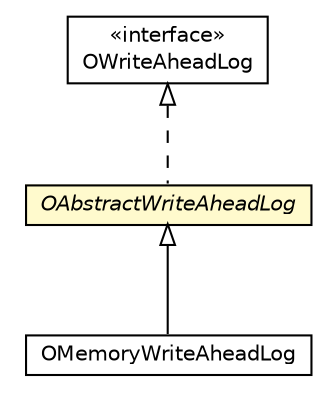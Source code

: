 #!/usr/local/bin/dot
#
# Class diagram 
# Generated by UMLGraph version R5_6-24-gf6e263 (http://www.umlgraph.org/)
#

digraph G {
	edge [fontname="Helvetica",fontsize=10,labelfontname="Helvetica",labelfontsize=10];
	node [fontname="Helvetica",fontsize=10,shape=plaintext];
	nodesep=0.25;
	ranksep=0.5;
	// com.orientechnologies.orient.core.storage.impl.local.paginated.wal.OMemoryWriteAheadLog
	c1246243 [label=<<table title="com.orientechnologies.orient.core.storage.impl.local.paginated.wal.OMemoryWriteAheadLog" border="0" cellborder="1" cellspacing="0" cellpadding="2" port="p" href="./OMemoryWriteAheadLog.html">
		<tr><td><table border="0" cellspacing="0" cellpadding="1">
<tr><td align="center" balign="center"> OMemoryWriteAheadLog </td></tr>
		</table></td></tr>
		</table>>, URL="./OMemoryWriteAheadLog.html", fontname="Helvetica", fontcolor="black", fontsize=10.0];
	// com.orientechnologies.orient.core.storage.impl.local.paginated.wal.OAbstractWriteAheadLog
	c1246249 [label=<<table title="com.orientechnologies.orient.core.storage.impl.local.paginated.wal.OAbstractWriteAheadLog" border="0" cellborder="1" cellspacing="0" cellpadding="2" port="p" bgcolor="lemonChiffon" href="./OAbstractWriteAheadLog.html">
		<tr><td><table border="0" cellspacing="0" cellpadding="1">
<tr><td align="center" balign="center"><font face="Helvetica-Oblique"> OAbstractWriteAheadLog </font></td></tr>
		</table></td></tr>
		</table>>, URL="./OAbstractWriteAheadLog.html", fontname="Helvetica", fontcolor="black", fontsize=10.0];
	// com.orientechnologies.orient.core.storage.impl.local.paginated.wal.OWriteAheadLog
	c1246263 [label=<<table title="com.orientechnologies.orient.core.storage.impl.local.paginated.wal.OWriteAheadLog" border="0" cellborder="1" cellspacing="0" cellpadding="2" port="p" href="./OWriteAheadLog.html">
		<tr><td><table border="0" cellspacing="0" cellpadding="1">
<tr><td align="center" balign="center"> &#171;interface&#187; </td></tr>
<tr><td align="center" balign="center"> OWriteAheadLog </td></tr>
		</table></td></tr>
		</table>>, URL="./OWriteAheadLog.html", fontname="Helvetica", fontcolor="black", fontsize=10.0];
	//com.orientechnologies.orient.core.storage.impl.local.paginated.wal.OMemoryWriteAheadLog extends com.orientechnologies.orient.core.storage.impl.local.paginated.wal.OAbstractWriteAheadLog
	c1246249:p -> c1246243:p [dir=back,arrowtail=empty];
	//com.orientechnologies.orient.core.storage.impl.local.paginated.wal.OAbstractWriteAheadLog implements com.orientechnologies.orient.core.storage.impl.local.paginated.wal.OWriteAheadLog
	c1246263:p -> c1246249:p [dir=back,arrowtail=empty,style=dashed];
}

